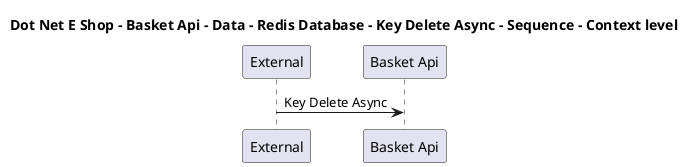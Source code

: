 @startuml

title Dot Net E Shop - Basket Api - Data - Redis Database - Key Delete Async - Sequence - Context level

participant "External" as C4InterFlow.SoftwareSystems.ExternalSystem
participant "Basket Api" as DotNetEShop.SoftwareSystems.BasketApi

C4InterFlow.SoftwareSystems.ExternalSystem -> DotNetEShop.SoftwareSystems.BasketApi : Key Delete Async


@enduml

